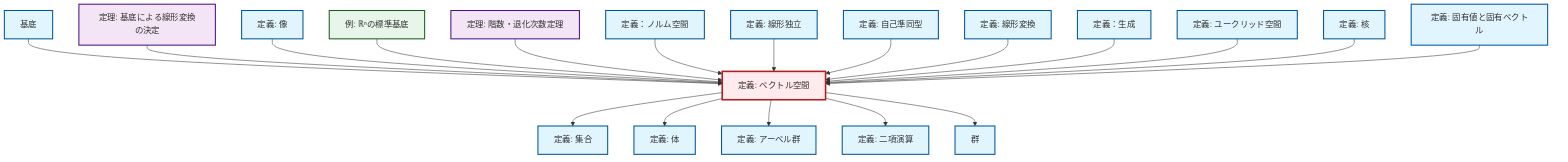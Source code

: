 graph TD
    classDef definition fill:#e1f5fe,stroke:#01579b,stroke-width:2px
    classDef theorem fill:#f3e5f5,stroke:#4a148c,stroke-width:2px
    classDef axiom fill:#fff3e0,stroke:#e65100,stroke-width:2px
    classDef example fill:#e8f5e9,stroke:#1b5e20,stroke-width:2px
    classDef current fill:#ffebee,stroke:#b71c1c,stroke-width:3px
    def-eigenvalue-eigenvector["定義: 固有値と固有ベクトル"]:::definition
    def-image["定義: 像"]:::definition
    def-linear-transformation["定義: 線形変換"]:::definition
    def-vector-space["定義: ベクトル空間"]:::definition
    def-linear-independence["定義: 線形独立"]:::definition
    def-abelian-group["定義: アーベル群"]:::definition
    def-kernel["定義: 核"]:::definition
    def-endomorphism["定義: 自己準同型"]:::definition
    def-field["定義: 体"]:::definition
    thm-linear-transformation-basis["定理: 基底による線形変換の決定"]:::theorem
    thm-rank-nullity["定理: 階数・退化次数定理"]:::theorem
    def-span["定義：生成"]:::definition
    def-set["定義: 集合"]:::definition
    def-euclidean-space["定義: ユークリッド空間"]:::definition
    def-normed-vector-space["定義：ノルム空間"]:::definition
    ex-standard-basis-rn["例: ℝⁿの標準基底"]:::example
    def-basis["基底"]:::definition
    def-group["群"]:::definition
    def-binary-operation["定義: 二項演算"]:::definition
    def-vector-space --> def-set
    def-basis --> def-vector-space
    thm-linear-transformation-basis --> def-vector-space
    def-vector-space --> def-field
    def-image --> def-vector-space
    ex-standard-basis-rn --> def-vector-space
    def-vector-space --> def-abelian-group
    thm-rank-nullity --> def-vector-space
    def-normed-vector-space --> def-vector-space
    def-linear-independence --> def-vector-space
    def-endomorphism --> def-vector-space
    def-vector-space --> def-binary-operation
    def-vector-space --> def-group
    def-linear-transformation --> def-vector-space
    def-span --> def-vector-space
    def-euclidean-space --> def-vector-space
    def-kernel --> def-vector-space
    def-eigenvalue-eigenvector --> def-vector-space
    class def-vector-space current
